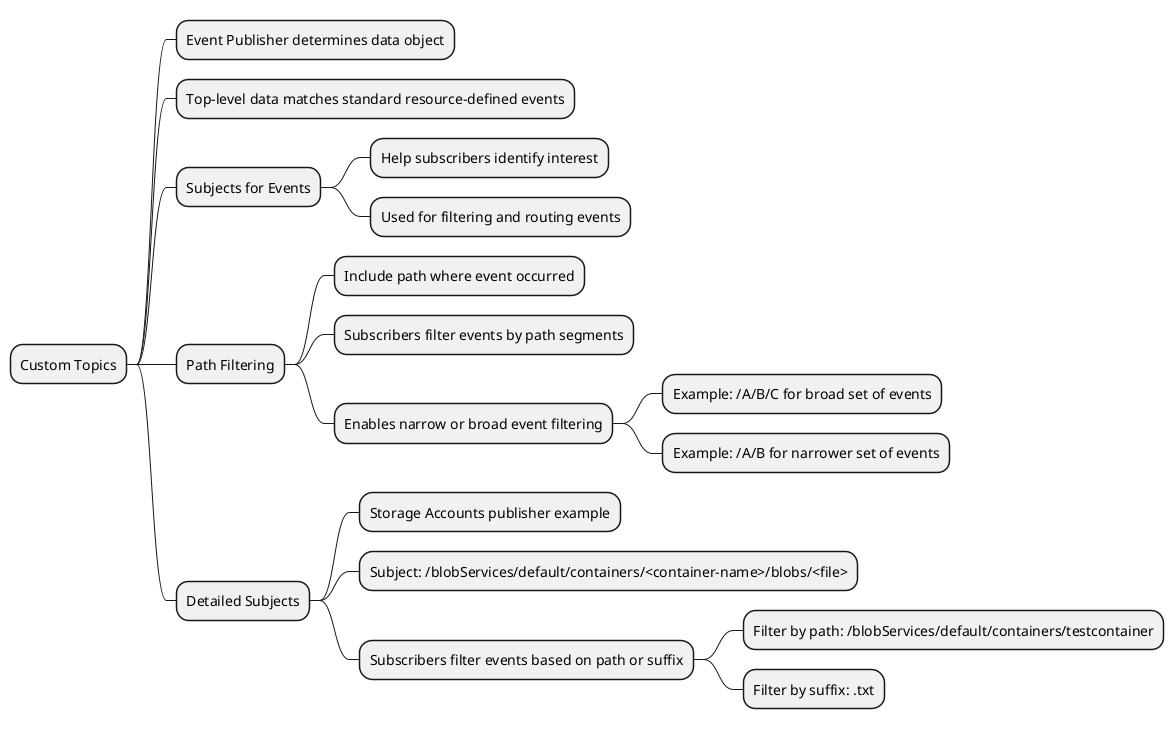 @startmindmap "Custom Topics"
* Custom Topics
** Event Publisher determines data object
** Top-level data matches standard resource-defined events
** Subjects for Events
*** Help subscribers identify interest
*** Used for filtering and routing events
** Path Filtering
*** Include path where event occurred
*** Subscribers filter events by path segments
*** Enables narrow or broad event filtering
**** Example: /A/B/C for broad set of events
**** Example: /A/B for narrower set of events
** Detailed Subjects
*** Storage Accounts publisher example
*** Subject: /blobServices/default/containers/<container-name>/blobs/<file>
*** Subscribers filter events based on path or suffix
**** Filter by path: /blobServices/default/containers/testcontainer
**** Filter by suffix: .txt
@endmindmap

